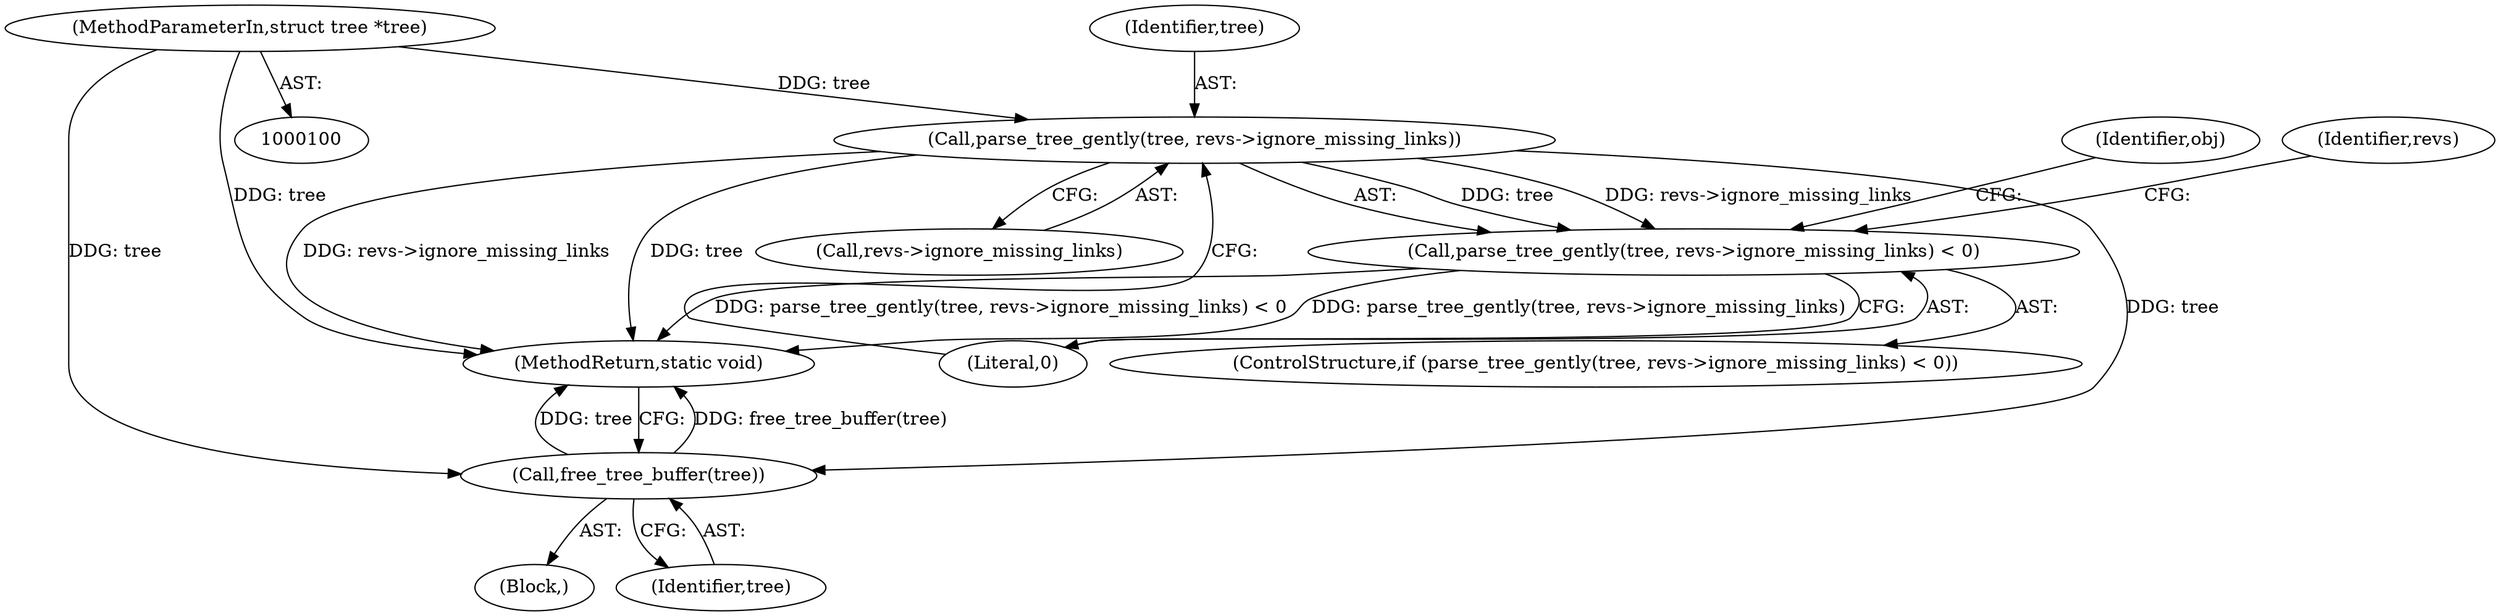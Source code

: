 digraph "0_git_de1e67d0703894cb6ea782e36abb63976ab07e60_4@pointer" {
"1000102" [label="(MethodParameterIn,struct tree *tree)"];
"1000160" [label="(Call,parse_tree_gently(tree, revs->ignore_missing_links))"];
"1000159" [label="(Call,parse_tree_gently(tree, revs->ignore_missing_links) < 0)"];
"1000294" [label="(Call,free_tree_buffer(tree))"];
"1000165" [label="(Literal,0)"];
"1000181" [label="(Identifier,obj)"];
"1000102" [label="(MethodParameterIn,struct tree *tree)"];
"1000160" [label="(Call,parse_tree_gently(tree, revs->ignore_missing_links))"];
"1000161" [label="(Identifier,tree)"];
"1000107" [label="(Block,)"];
"1000158" [label="(ControlStructure,if (parse_tree_gently(tree, revs->ignore_missing_links) < 0))"];
"1000169" [label="(Identifier,revs)"];
"1000296" [label="(MethodReturn,static void)"];
"1000159" [label="(Call,parse_tree_gently(tree, revs->ignore_missing_links) < 0)"];
"1000162" [label="(Call,revs->ignore_missing_links)"];
"1000294" [label="(Call,free_tree_buffer(tree))"];
"1000295" [label="(Identifier,tree)"];
"1000102" -> "1000100"  [label="AST: "];
"1000102" -> "1000296"  [label="DDG: tree"];
"1000102" -> "1000160"  [label="DDG: tree"];
"1000102" -> "1000294"  [label="DDG: tree"];
"1000160" -> "1000159"  [label="AST: "];
"1000160" -> "1000162"  [label="CFG: "];
"1000161" -> "1000160"  [label="AST: "];
"1000162" -> "1000160"  [label="AST: "];
"1000165" -> "1000160"  [label="CFG: "];
"1000160" -> "1000296"  [label="DDG: revs->ignore_missing_links"];
"1000160" -> "1000296"  [label="DDG: tree"];
"1000160" -> "1000159"  [label="DDG: tree"];
"1000160" -> "1000159"  [label="DDG: revs->ignore_missing_links"];
"1000160" -> "1000294"  [label="DDG: tree"];
"1000159" -> "1000158"  [label="AST: "];
"1000159" -> "1000165"  [label="CFG: "];
"1000165" -> "1000159"  [label="AST: "];
"1000169" -> "1000159"  [label="CFG: "];
"1000181" -> "1000159"  [label="CFG: "];
"1000159" -> "1000296"  [label="DDG: parse_tree_gently(tree, revs->ignore_missing_links) < 0"];
"1000159" -> "1000296"  [label="DDG: parse_tree_gently(tree, revs->ignore_missing_links)"];
"1000294" -> "1000107"  [label="AST: "];
"1000294" -> "1000295"  [label="CFG: "];
"1000295" -> "1000294"  [label="AST: "];
"1000296" -> "1000294"  [label="CFG: "];
"1000294" -> "1000296"  [label="DDG: free_tree_buffer(tree)"];
"1000294" -> "1000296"  [label="DDG: tree"];
}
